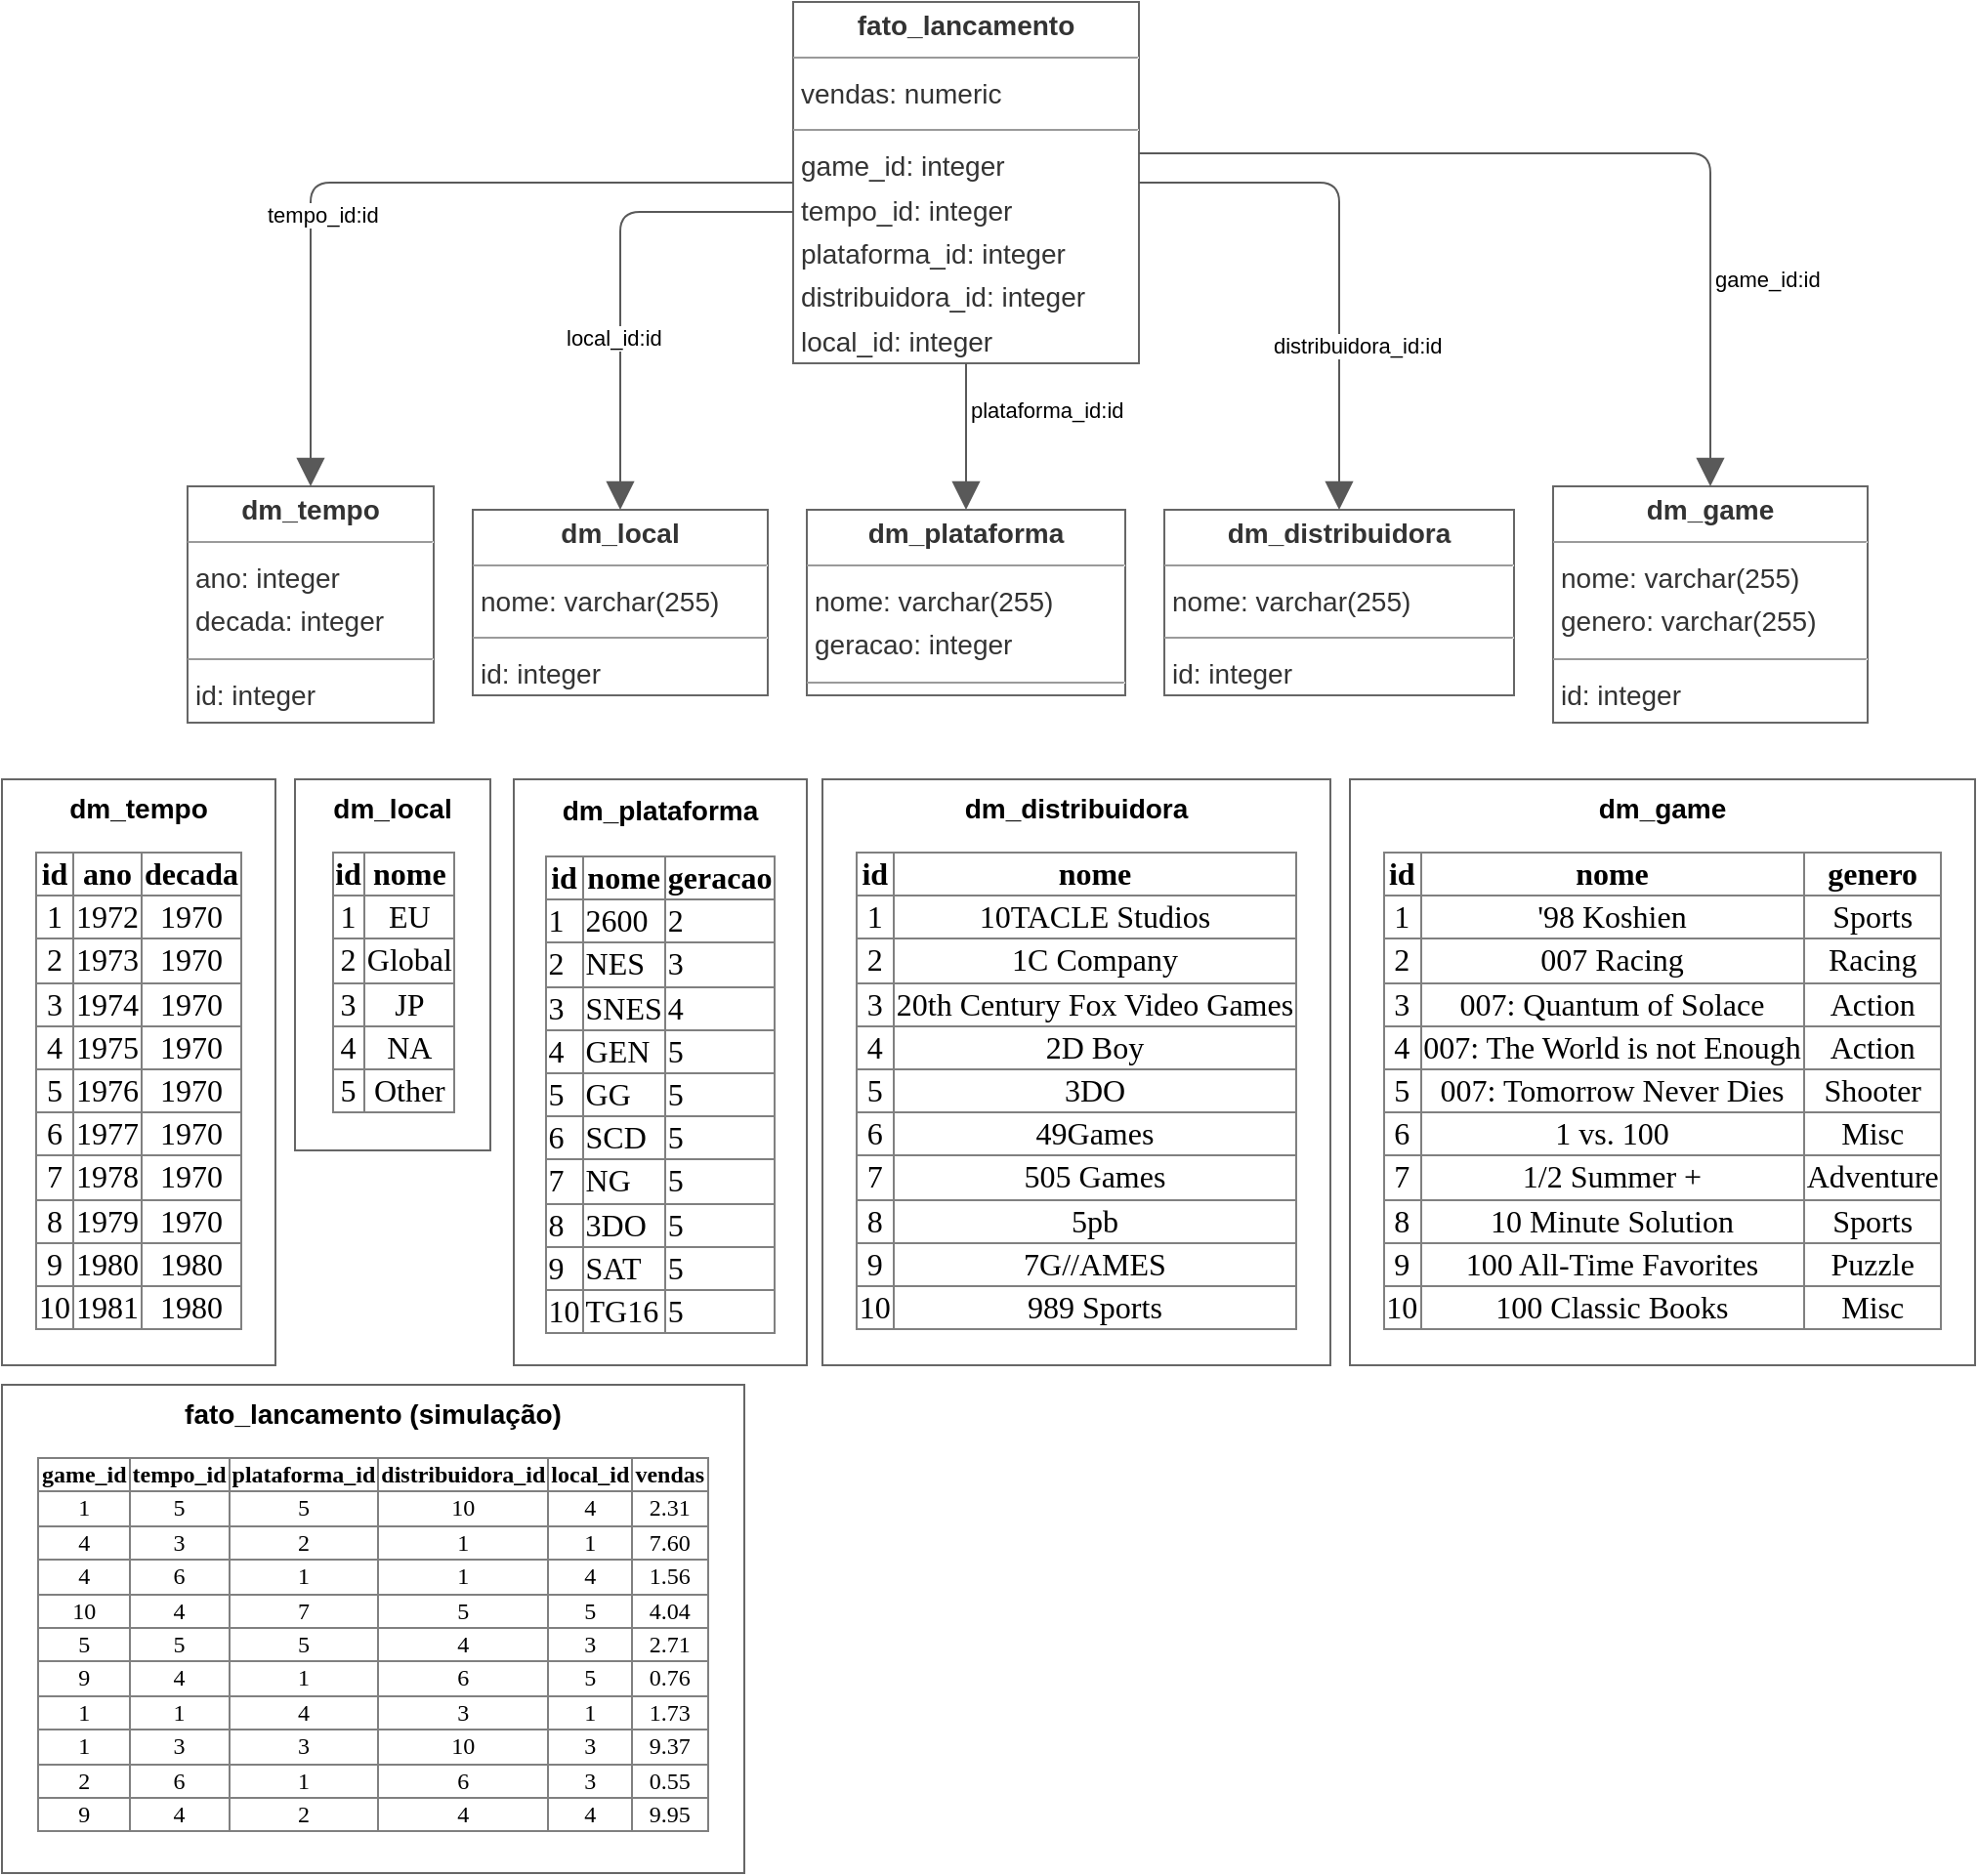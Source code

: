 <mxfile version="21.6.9" type="device">
  <diagram id="BX2FbIczCQf3k4p8E0q1" name="Page-1">
    <mxGraphModel dx="1049" dy="2044" grid="1" gridSize="10" guides="1" tooltips="1" connect="1" arrows="1" fold="1" page="0" pageScale="1" pageWidth="850" pageHeight="1100" background="none" math="0" shadow="0">
      <root>
        <mxCell id="0" />
        <mxCell id="1" parent="0" />
        <mxCell id="node3" value="&lt;p style=&quot;margin:0px;margin-top:4px;text-align:center;&quot;&gt;&lt;b&gt;dm_distribuidora&lt;/b&gt;&lt;/p&gt;&lt;hr size=&quot;1&quot;/&gt;&lt;p style=&quot;margin:0 0 0 4px;line-height:1.6;&quot;&gt; nome: varchar(255)&lt;/p&gt;&lt;hr size=&quot;1&quot;/&gt;&lt;p style=&quot;margin:0 0 0 4px;line-height:1.6;&quot;&gt; id: integer&lt;/p&gt;" style="verticalAlign=top;align=left;overflow=fill;fontSize=14;fontFamily=Helvetica;html=1;rounded=0;shadow=0;comic=0;labelBackgroundColor=none;strokeWidth=1;fillColor=none;fontColor=#333333;strokeColor=#666666;" parent="1" vertex="1">
          <mxGeometry x="615" y="92" width="179" height="95" as="geometry" />
        </mxCell>
        <mxCell id="node2" value="&lt;p style=&quot;margin:0px;margin-top:4px;text-align:center;&quot;&gt;&lt;b&gt;dm_game&lt;/b&gt;&lt;/p&gt;&lt;hr size=&quot;1&quot;/&gt;&lt;p style=&quot;margin:0 0 0 4px;line-height:1.6;&quot;&gt; nome: varchar(255)&lt;br/&gt; genero: varchar(255)&lt;/p&gt;&lt;hr size=&quot;1&quot;/&gt;&lt;p style=&quot;margin:0 0 0 4px;line-height:1.6;&quot;&gt; id: integer&lt;/p&gt;" style="verticalAlign=top;align=left;overflow=fill;fontSize=14;fontFamily=Helvetica;html=1;rounded=0;shadow=0;comic=0;labelBackgroundColor=none;strokeWidth=1;fillColor=none;fontColor=#333333;strokeColor=#666666;" parent="1" vertex="1">
          <mxGeometry x="814" y="80" width="161" height="121" as="geometry" />
        </mxCell>
        <mxCell id="node1" value="&lt;p style=&quot;margin:0px;margin-top:4px;text-align:center;&quot;&gt;&lt;b&gt;dm_local&lt;/b&gt;&lt;/p&gt;&lt;hr size=&quot;1&quot;/&gt;&lt;p style=&quot;margin:0 0 0 4px;line-height:1.6;&quot;&gt; nome: varchar(255)&lt;/p&gt;&lt;hr size=&quot;1&quot;/&gt;&lt;p style=&quot;margin:0 0 0 4px;line-height:1.6;&quot;&gt; id: integer&lt;/p&gt;" style="verticalAlign=top;align=left;overflow=fill;fontSize=14;fontFamily=Helvetica;html=1;rounded=0;shadow=0;comic=0;labelBackgroundColor=none;strokeWidth=1;fillColor=none;fontColor=#333333;strokeColor=#666666;" parent="1" vertex="1">
          <mxGeometry x="261" y="92" width="151" height="95" as="geometry" />
        </mxCell>
        <mxCell id="node4" value="&lt;p style=&quot;margin:0px;margin-top:4px;text-align:center;&quot;&gt;&lt;b&gt;dm_plataforma&lt;/b&gt;&lt;/p&gt;&lt;hr size=&quot;1&quot;/&gt;&lt;p style=&quot;margin:0 0 0 4px;line-height:1.6;&quot;&gt; nome: varchar(255)&lt;br/&gt; geracao: integer&lt;/p&gt;&lt;hr size=&quot;1&quot;/&gt;&lt;p style=&quot;margin:0 0 0 4px;line-height:1.6;&quot;&gt; id: integer&lt;/p&gt;" style="verticalAlign=top;align=left;overflow=fill;fontSize=14;fontFamily=Helvetica;html=1;rounded=0;shadow=0;comic=0;labelBackgroundColor=none;strokeWidth=1;fillColor=none;fontColor=#333333;strokeColor=#666666;" parent="1" vertex="1">
          <mxGeometry x="432" y="92" width="163" height="95" as="geometry" />
        </mxCell>
        <mxCell id="node0" value="&lt;p style=&quot;margin:0px;margin-top:4px;text-align:center;&quot;&gt;&lt;b&gt;dm_tempo&lt;/b&gt;&lt;/p&gt;&lt;hr size=&quot;1&quot;/&gt;&lt;p style=&quot;margin:0 0 0 4px;line-height:1.6;&quot;&gt; ano: integer&lt;br/&gt; decada: integer&lt;/p&gt;&lt;hr size=&quot;1&quot;/&gt;&lt;p style=&quot;margin:0 0 0 4px;line-height:1.6;&quot;&gt; id: integer&lt;/p&gt;" style="verticalAlign=top;align=left;overflow=fill;fontSize=14;fontFamily=Helvetica;html=1;rounded=0;shadow=0;comic=0;labelBackgroundColor=none;strokeWidth=1;fillColor=none;fontColor=#333333;strokeColor=#666666;" parent="1" vertex="1">
          <mxGeometry x="115" y="80" width="126" height="121" as="geometry" />
        </mxCell>
        <mxCell id="node5" value="&lt;p style=&quot;margin:0px;margin-top:4px;text-align:center;&quot;&gt;&lt;b&gt;fato_lancamento&lt;/b&gt;&lt;/p&gt;&lt;hr size=&quot;1&quot;/&gt;&lt;p style=&quot;margin:0 0 0 4px;line-height:1.6;&quot;&gt; vendas: numeric&lt;/p&gt;&lt;hr size=&quot;1&quot;/&gt;&lt;p style=&quot;margin:0 0 0 4px;line-height:1.6;&quot;&gt; game_id: integer&lt;br/&gt; tempo_id: integer&lt;br/&gt; plataforma_id: integer&lt;br/&gt; distribuidora_id: integer&lt;br/&gt; local_id: integer&lt;/p&gt;" style="verticalAlign=top;align=left;overflow=fill;fontSize=14;fontFamily=Helvetica;html=1;rounded=0;shadow=0;comic=0;labelBackgroundColor=none;strokeWidth=1;fillColor=none;fontColor=#333333;strokeColor=#666666;" parent="1" vertex="1">
          <mxGeometry x="425" y="-168" width="177" height="185" as="geometry" />
        </mxCell>
        <mxCell id="edge1" value="" style="html=1;rounded=1;edgeStyle=orthogonalEdgeStyle;dashed=0;startArrow=none;endArrow=block;endSize=12;strokeColor=#595959;exitX=1.000;exitY=0.500;exitDx=0;exitDy=0;entryX=0.500;entryY=0.000;entryDx=0;entryDy=0;" parent="1" source="node5" target="node3" edge="1">
          <mxGeometry width="50" height="50" relative="1" as="geometry">
            <Array as="points">
              <mxPoint x="705" y="-76" />
            </Array>
          </mxGeometry>
        </mxCell>
        <mxCell id="label8" value="distribuidora_id:id" style="edgeLabel;resizable=0;html=1;align=left;verticalAlign=top;strokeColor=default;" parent="edge1" vertex="1" connectable="0">
          <mxGeometry x="669" y="-5" as="geometry" />
        </mxCell>
        <mxCell id="edge0" value="" style="html=1;rounded=1;edgeStyle=orthogonalEdgeStyle;dashed=0;startArrow=none;endArrow=block;endSize=12;strokeColor=#595959;exitX=1.000;exitY=0.419;exitDx=0;exitDy=0;entryX=0.500;entryY=0.000;entryDx=0;entryDy=0;" parent="1" source="node5" target="node2" edge="1">
          <mxGeometry width="50" height="50" relative="1" as="geometry">
            <Array as="points">
              <mxPoint x="895" y="-91" />
            </Array>
          </mxGeometry>
        </mxCell>
        <mxCell id="label2" value="game_id:id" style="edgeLabel;resizable=0;html=1;align=left;verticalAlign=top;strokeColor=default;" parent="edge0" vertex="1" connectable="0">
          <mxGeometry x="895" y="-39" as="geometry" />
        </mxCell>
        <mxCell id="edge3" value="" style="html=1;rounded=1;edgeStyle=orthogonalEdgeStyle;dashed=0;startArrow=none;endArrow=block;endSize=12;strokeColor=#595959;exitX=0.000;exitY=0.581;exitDx=0;exitDy=0;entryX=0.500;entryY=0.000;entryDx=0;entryDy=0;" parent="1" source="node5" target="node1" edge="1">
          <mxGeometry width="50" height="50" relative="1" as="geometry">
            <Array as="points">
              <mxPoint x="337" y="-61" />
            </Array>
          </mxGeometry>
        </mxCell>
        <mxCell id="label20" value="local_id:id" style="edgeLabel;resizable=0;html=1;align=left;verticalAlign=top;strokeColor=default;" parent="edge3" vertex="1" connectable="0">
          <mxGeometry x="307" y="-9" as="geometry" />
        </mxCell>
        <mxCell id="edge2" value="" style="html=1;rounded=1;edgeStyle=orthogonalEdgeStyle;dashed=0;startArrow=none;endArrow=block;endSize=12;strokeColor=#595959;exitX=0.500;exitY=1.000;exitDx=0;exitDy=0;entryX=0.500;entryY=0.000;entryDx=0;entryDy=0;" parent="1" source="node5" target="node4" edge="1">
          <mxGeometry width="50" height="50" relative="1" as="geometry">
            <Array as="points" />
          </mxGeometry>
        </mxCell>
        <mxCell id="label14" value="plataforma_id:id" style="edgeLabel;resizable=0;html=1;align=left;verticalAlign=top;strokeColor=default;" parent="edge2" vertex="1" connectable="0">
          <mxGeometry x="514" y="28" as="geometry" />
        </mxCell>
        <mxCell id="edge4" value="" style="html=1;rounded=1;edgeStyle=orthogonalEdgeStyle;dashed=0;startArrow=none;endArrow=block;endSize=12;strokeColor=#595959;exitX=0.000;exitY=0.500;exitDx=0;exitDy=0;entryX=0.500;entryY=0.000;entryDx=0;entryDy=0;" parent="1" source="node5" target="node0" edge="1">
          <mxGeometry width="50" height="50" relative="1" as="geometry">
            <Array as="points">
              <mxPoint x="178" y="-76" />
            </Array>
          </mxGeometry>
        </mxCell>
        <mxCell id="label26" value="tempo_id:id" style="edgeLabel;resizable=0;html=1;align=left;verticalAlign=top;strokeColor=default;" parent="edge4" vertex="1" connectable="0">
          <mxGeometry x="154" y="-72" as="geometry" />
        </mxCell>
        <mxCell id="fTfwtxXOAS0Pf3TIeeyg-40" value="" style="group;fillColor=none;strokeColor=#666666;fontColor=#333333;" parent="1" vertex="1" connectable="0">
          <mxGeometry x="440" y="230" width="260" height="300" as="geometry" />
        </mxCell>
        <mxCell id="fTfwtxXOAS0Pf3TIeeyg-37" value="&lt;table border=&quot;1&quot; style=&quot;color: rgb(0, 0, 0); font-family: &amp;quot;Times New Roman&amp;quot;; font-size: medium; font-style: normal; font-variant-ligatures: normal; font-variant-caps: normal; font-weight: 400; letter-spacing: normal; orphans: 2; text-transform: none; widows: 2; word-spacing: 0px; -webkit-text-stroke-width: 0px; text-decoration-thickness: initial; text-decoration-style: initial; text-decoration-color: initial; border-collapse: collapse;&quot;&gt;&lt;tbody&gt;&lt;tr&gt;&lt;th&gt;id&lt;/th&gt;&lt;th&gt;nome&lt;/th&gt;&lt;/tr&gt;&lt;tr&gt;&lt;td&gt;1&lt;/td&gt;&lt;td&gt;10TACLE Studios&lt;/td&gt;&lt;/tr&gt;&lt;tr&gt;&lt;td&gt;2&lt;/td&gt;&lt;td&gt;1C Company&lt;/td&gt;&lt;/tr&gt;&lt;tr&gt;&lt;td&gt;3&lt;/td&gt;&lt;td&gt;20th Century Fox Video Games&lt;/td&gt;&lt;/tr&gt;&lt;tr&gt;&lt;td&gt;4&lt;/td&gt;&lt;td&gt;2D Boy&lt;/td&gt;&lt;/tr&gt;&lt;tr&gt;&lt;td&gt;5&lt;/td&gt;&lt;td&gt;3DO&lt;/td&gt;&lt;/tr&gt;&lt;tr&gt;&lt;td&gt;6&lt;/td&gt;&lt;td&gt;49Games&lt;/td&gt;&lt;/tr&gt;&lt;tr&gt;&lt;td&gt;7&lt;/td&gt;&lt;td&gt;505 Games&lt;/td&gt;&lt;/tr&gt;&lt;tr&gt;&lt;td&gt;8&lt;/td&gt;&lt;td&gt;5pb&lt;/td&gt;&lt;/tr&gt;&lt;tr&gt;&lt;td&gt;9&lt;/td&gt;&lt;td&gt;7G//AMES&lt;/td&gt;&lt;/tr&gt;&lt;tr&gt;&lt;td&gt;10&lt;/td&gt;&lt;td&gt;989 Sports&lt;/td&gt;&lt;/tr&gt;&lt;/tbody&gt;&lt;/table&gt;" style="text;whiteSpace=wrap;html=1;align=center;fillColor=none;" parent="fTfwtxXOAS0Pf3TIeeyg-40" vertex="1">
          <mxGeometry y="30" width="260" height="270" as="geometry" />
        </mxCell>
        <mxCell id="fTfwtxXOAS0Pf3TIeeyg-39" value="&lt;b style=&quot;border-color: var(--border-color); font-size: 14px;&quot;&gt;dm_distribuidora&lt;/b&gt;" style="text;html=1;strokeColor=none;fillColor=none;align=center;verticalAlign=middle;whiteSpace=wrap;rounded=0;" parent="fTfwtxXOAS0Pf3TIeeyg-40" vertex="1">
          <mxGeometry width="260" height="30" as="geometry" />
        </mxCell>
        <mxCell id="fTfwtxXOAS0Pf3TIeeyg-42" value="" style="group;fillColor=none;fontColor=#333333;strokeColor=#666666;" parent="1" vertex="1" connectable="0">
          <mxGeometry x="710" y="230" width="320" height="300" as="geometry" />
        </mxCell>
        <mxCell id="fTfwtxXOAS0Pf3TIeeyg-38" value="&lt;table border=&quot;1&quot; style=&quot;color: rgb(0, 0, 0); font-family: &amp;quot;Times New Roman&amp;quot;; font-size: medium; font-style: normal; font-variant-ligatures: normal; font-variant-caps: normal; font-weight: 400; letter-spacing: normal; orphans: 2; text-transform: none; widows: 2; word-spacing: 0px; -webkit-text-stroke-width: 0px; text-decoration-thickness: initial; text-decoration-style: initial; text-decoration-color: initial; border-collapse: collapse;&quot;&gt;&lt;tbody&gt;&lt;tr&gt;&lt;th&gt;id&lt;/th&gt;&lt;th&gt;nome&lt;/th&gt;&lt;th&gt;genero&lt;/th&gt;&lt;/tr&gt;&lt;tr&gt;&lt;td&gt;1&lt;/td&gt;&lt;td&gt;&#39;98 Koshien&lt;/td&gt;&lt;td&gt;Sports&lt;/td&gt;&lt;/tr&gt;&lt;tr&gt;&lt;td&gt;2&lt;/td&gt;&lt;td&gt;007 Racing&lt;/td&gt;&lt;td&gt;Racing&lt;/td&gt;&lt;/tr&gt;&lt;tr&gt;&lt;td&gt;3&lt;/td&gt;&lt;td&gt;007: Quantum of Solace&lt;/td&gt;&lt;td&gt;Action&lt;/td&gt;&lt;/tr&gt;&lt;tr&gt;&lt;td&gt;4&lt;/td&gt;&lt;td&gt;007: The World is not Enough&lt;/td&gt;&lt;td&gt;Action&lt;/td&gt;&lt;/tr&gt;&lt;tr&gt;&lt;td&gt;5&lt;/td&gt;&lt;td&gt;007: Tomorrow Never Dies&lt;/td&gt;&lt;td&gt;Shooter&lt;/td&gt;&lt;/tr&gt;&lt;tr&gt;&lt;td&gt;6&lt;/td&gt;&lt;td&gt;1 vs. 100&lt;/td&gt;&lt;td&gt;Misc&lt;/td&gt;&lt;/tr&gt;&lt;tr&gt;&lt;td&gt;7&lt;/td&gt;&lt;td&gt;1/2 Summer +&lt;/td&gt;&lt;td&gt;Adventure&lt;/td&gt;&lt;/tr&gt;&lt;tr&gt;&lt;td&gt;8&lt;/td&gt;&lt;td&gt;10 Minute Solution&lt;/td&gt;&lt;td&gt;Sports&lt;/td&gt;&lt;/tr&gt;&lt;tr&gt;&lt;td&gt;9&lt;/td&gt;&lt;td&gt;100 All-Time Favorites&lt;/td&gt;&lt;td&gt;Puzzle&lt;/td&gt;&lt;/tr&gt;&lt;tr&gt;&lt;td&gt;10&lt;/td&gt;&lt;td&gt;100 Classic Books&lt;/td&gt;&lt;td&gt;Misc&lt;/td&gt;&lt;/tr&gt;&lt;/tbody&gt;&lt;/table&gt;" style="text;whiteSpace=wrap;html=1;align=center;fillColor=none;" parent="fTfwtxXOAS0Pf3TIeeyg-42" vertex="1">
          <mxGeometry y="30" width="320" height="270" as="geometry" />
        </mxCell>
        <mxCell id="fTfwtxXOAS0Pf3TIeeyg-41" value="&lt;b style=&quot;border-color: var(--border-color); font-size: 14px;&quot;&gt;dm_game&lt;/b&gt;" style="text;html=1;strokeColor=none;fillColor=none;align=center;verticalAlign=middle;whiteSpace=wrap;rounded=0;" parent="fTfwtxXOAS0Pf3TIeeyg-42" vertex="1">
          <mxGeometry width="320" height="30" as="geometry" />
        </mxCell>
        <mxCell id="fTfwtxXOAS0Pf3TIeeyg-46" value="" style="group;fillColor=none;fontColor=#333333;strokeColor=#666666;" parent="1" vertex="1" connectable="0">
          <mxGeometry x="170" y="230" width="100" height="190" as="geometry" />
        </mxCell>
        <mxCell id="fTfwtxXOAS0Pf3TIeeyg-33" value="&lt;table border=&quot;1&quot; style=&quot;font-family: &amp;quot;Times New Roman&amp;quot;; font-size: medium; font-style: normal; font-variant-ligatures: normal; font-variant-caps: normal; font-weight: 400; letter-spacing: normal; orphans: 2; text-transform: none; widows: 2; word-spacing: 0px; -webkit-text-stroke-width: 0px; text-decoration-thickness: initial; text-decoration-style: initial; text-decoration-color: initial; border-collapse: collapse;&quot;&gt;&lt;tbody&gt;&lt;tr&gt;&lt;th&gt;id&lt;/th&gt;&lt;th&gt;nome&lt;/th&gt;&lt;/tr&gt;&lt;tr&gt;&lt;td&gt;1&lt;/td&gt;&lt;td&gt;EU&lt;/td&gt;&lt;/tr&gt;&lt;tr&gt;&lt;td&gt;2&lt;/td&gt;&lt;td&gt;Global&lt;/td&gt;&lt;/tr&gt;&lt;tr&gt;&lt;td&gt;3&lt;/td&gt;&lt;td&gt;JP&lt;/td&gt;&lt;/tr&gt;&lt;tr&gt;&lt;td&gt;4&lt;/td&gt;&lt;td&gt;NA&lt;/td&gt;&lt;/tr&gt;&lt;tr&gt;&lt;td&gt;5&lt;/td&gt;&lt;td&gt;Other&lt;/td&gt;&lt;/tr&gt;&lt;/tbody&gt;&lt;/table&gt;" style="text;html=1;align=center;fillColor=none;" parent="fTfwtxXOAS0Pf3TIeeyg-46" vertex="1">
          <mxGeometry y="30" width="100" height="160" as="geometry" />
        </mxCell>
        <mxCell id="fTfwtxXOAS0Pf3TIeeyg-45" value="&lt;b style=&quot;border-color: var(--border-color); font-size: 14px;&quot;&gt;dm_local&lt;/b&gt;" style="text;html=1;strokeColor=none;fillColor=none;align=center;verticalAlign=middle;whiteSpace=wrap;rounded=0;" parent="fTfwtxXOAS0Pf3TIeeyg-46" vertex="1">
          <mxGeometry width="100" height="30" as="geometry" />
        </mxCell>
        <mxCell id="fTfwtxXOAS0Pf3TIeeyg-49" value="" style="group;fillColor=none;fontColor=#333333;strokeColor=#666666;" parent="1" vertex="1" connectable="0">
          <mxGeometry x="20" y="230" width="140" height="300" as="geometry" />
        </mxCell>
        <mxCell id="fTfwtxXOAS0Pf3TIeeyg-35" value="&lt;table border=&quot;1&quot; style=&quot;color: rgb(0, 0, 0); font-family: &amp;quot;Times New Roman&amp;quot;; font-size: medium; font-style: normal; font-variant-ligatures: normal; font-variant-caps: normal; font-weight: 400; letter-spacing: normal; orphans: 2; text-transform: none; widows: 2; word-spacing: 0px; -webkit-text-stroke-width: 0px; text-decoration-thickness: initial; text-decoration-style: initial; text-decoration-color: initial; border-collapse: collapse;&quot;&gt;&lt;tbody&gt;&lt;tr&gt;&lt;th&gt;id&lt;/th&gt;&lt;th&gt;ano&lt;/th&gt;&lt;th&gt;decada&lt;/th&gt;&lt;/tr&gt;&lt;tr&gt;&lt;td&gt;1&lt;/td&gt;&lt;td&gt;1972&lt;/td&gt;&lt;td&gt;1970&lt;/td&gt;&lt;/tr&gt;&lt;tr&gt;&lt;td&gt;2&lt;/td&gt;&lt;td&gt;1973&lt;/td&gt;&lt;td&gt;1970&lt;/td&gt;&lt;/tr&gt;&lt;tr&gt;&lt;td&gt;3&lt;/td&gt;&lt;td&gt;1974&lt;/td&gt;&lt;td&gt;1970&lt;/td&gt;&lt;/tr&gt;&lt;tr&gt;&lt;td&gt;4&lt;/td&gt;&lt;td&gt;1975&lt;/td&gt;&lt;td&gt;1970&lt;/td&gt;&lt;/tr&gt;&lt;tr&gt;&lt;td&gt;5&lt;/td&gt;&lt;td&gt;1976&lt;/td&gt;&lt;td&gt;1970&lt;/td&gt;&lt;/tr&gt;&lt;tr&gt;&lt;td&gt;6&lt;/td&gt;&lt;td&gt;1977&lt;/td&gt;&lt;td&gt;1970&lt;/td&gt;&lt;/tr&gt;&lt;tr&gt;&lt;td&gt;7&lt;/td&gt;&lt;td&gt;1978&lt;/td&gt;&lt;td&gt;1970&lt;/td&gt;&lt;/tr&gt;&lt;tr&gt;&lt;td&gt;8&lt;/td&gt;&lt;td&gt;1979&lt;/td&gt;&lt;td&gt;1970&lt;/td&gt;&lt;/tr&gt;&lt;tr&gt;&lt;td&gt;9&lt;/td&gt;&lt;td&gt;1980&lt;/td&gt;&lt;td&gt;1980&lt;/td&gt;&lt;/tr&gt;&lt;tr&gt;&lt;td&gt;10&lt;/td&gt;&lt;td&gt;1981&lt;/td&gt;&lt;td&gt;1980&lt;/td&gt;&lt;/tr&gt;&lt;/tbody&gt;&lt;/table&gt;" style="text;whiteSpace=wrap;html=1;align=center;fillColor=none;" parent="fTfwtxXOAS0Pf3TIeeyg-49" vertex="1">
          <mxGeometry y="30" width="140" height="270" as="geometry" />
        </mxCell>
        <mxCell id="fTfwtxXOAS0Pf3TIeeyg-47" value="&lt;b style=&quot;border-color: var(--border-color); font-size: 14px;&quot;&gt;dm_tempo&lt;/b&gt;" style="text;html=1;strokeColor=none;fillColor=none;align=center;verticalAlign=middle;whiteSpace=wrap;rounded=0;" parent="fTfwtxXOAS0Pf3TIeeyg-49" vertex="1">
          <mxGeometry width="140" height="30" as="geometry" />
        </mxCell>
        <mxCell id="fTfwtxXOAS0Pf3TIeeyg-51" value="" style="group;fillColor=none;fontColor=#333333;strokeColor=#666666;" parent="1" vertex="1" connectable="0">
          <mxGeometry x="282" y="230" width="150" height="300" as="geometry" />
        </mxCell>
        <mxCell id="fTfwtxXOAS0Pf3TIeeyg-34" value="&lt;table style=&quot;font-family: &amp;quot;Times New Roman&amp;quot;; font-size: medium; text-align: start; border-collapse: collapse;&quot; border=&quot;1&quot;&gt;&lt;tbody&gt;&lt;tr&gt;&lt;th&gt;id&lt;/th&gt;&lt;th&gt;nome&lt;/th&gt;&lt;th&gt;geracao&lt;/th&gt;&lt;/tr&gt;&lt;tr&gt;&lt;td&gt;1&lt;/td&gt;&lt;td&gt;2600&lt;/td&gt;&lt;td&gt;2&lt;/td&gt;&lt;/tr&gt;&lt;tr&gt;&lt;td&gt;2&lt;/td&gt;&lt;td&gt;NES&lt;/td&gt;&lt;td&gt;3&lt;/td&gt;&lt;/tr&gt;&lt;tr&gt;&lt;td&gt;3&lt;/td&gt;&lt;td&gt;SNES&lt;/td&gt;&lt;td&gt;4&lt;/td&gt;&lt;/tr&gt;&lt;tr&gt;&lt;td&gt;4&lt;/td&gt;&lt;td&gt;GEN&lt;/td&gt;&lt;td&gt;5&lt;/td&gt;&lt;/tr&gt;&lt;tr&gt;&lt;td&gt;5&lt;/td&gt;&lt;td&gt;GG&lt;/td&gt;&lt;td&gt;5&lt;/td&gt;&lt;/tr&gt;&lt;tr&gt;&lt;td&gt;6&lt;/td&gt;&lt;td&gt;SCD&lt;/td&gt;&lt;td&gt;5&lt;/td&gt;&lt;/tr&gt;&lt;tr&gt;&lt;td&gt;7&lt;/td&gt;&lt;td&gt;NG&lt;/td&gt;&lt;td&gt;5&lt;/td&gt;&lt;/tr&gt;&lt;tr&gt;&lt;td&gt;8&lt;/td&gt;&lt;td&gt;3DO&lt;/td&gt;&lt;td&gt;5&lt;/td&gt;&lt;/tr&gt;&lt;tr&gt;&lt;td&gt;9&lt;/td&gt;&lt;td&gt;SAT&lt;/td&gt;&lt;td&gt;5&lt;/td&gt;&lt;/tr&gt;&lt;tr&gt;&lt;td&gt;10&lt;/td&gt;&lt;td&gt;TG16&lt;/td&gt;&lt;td&gt;5&lt;/td&gt;&lt;/tr&gt;&lt;/tbody&gt;&lt;/table&gt;" style="text;whiteSpace=wrap;html=1;align=center;fillColor=none;" parent="fTfwtxXOAS0Pf3TIeeyg-51" vertex="1">
          <mxGeometry y="32.143" width="150" height="267.857" as="geometry" />
        </mxCell>
        <mxCell id="fTfwtxXOAS0Pf3TIeeyg-50" value="&lt;b style=&quot;border-color: var(--border-color); font-size: 14px;&quot;&gt;dm_plataforma&lt;/b&gt;" style="text;html=1;strokeColor=none;fillColor=none;align=center;verticalAlign=middle;whiteSpace=wrap;rounded=0;" parent="fTfwtxXOAS0Pf3TIeeyg-51" vertex="1">
          <mxGeometry width="150" height="32.143" as="geometry" />
        </mxCell>
        <mxCell id="fTfwtxXOAS0Pf3TIeeyg-58" value="" style="group;fillColor=none;fontColor=#333333;strokeColor=#666666;" parent="1" vertex="1" connectable="0">
          <mxGeometry x="20" y="540" width="380" height="250" as="geometry" />
        </mxCell>
        <mxCell id="fTfwtxXOAS0Pf3TIeeyg-56" value="&lt;table border=&quot;1&quot; style=&quot;font-family: &amp;quot;Times New Roman&amp;quot;; letter-spacing: normal; orphans: 2; text-transform: none; widows: 2; word-spacing: 0px; -webkit-text-stroke-width: 0px; text-decoration-thickness: initial; text-decoration-style: initial; text-decoration-color: initial; border-collapse: collapse;&quot;&gt;&lt;thead&gt;&lt;tr style=&quot;&quot;&gt;&lt;th&gt;game_id&lt;/th&gt;&lt;th&gt;tempo_id&lt;/th&gt;&lt;th&gt;plataforma_id&lt;/th&gt;&lt;th&gt;distribuidora_id&lt;/th&gt;&lt;th&gt;local_id&lt;/th&gt;&lt;th&gt;vendas&lt;/th&gt;&lt;/tr&gt;&lt;/thead&gt;&lt;tbody&gt;&lt;tr&gt;&lt;td&gt;1&lt;/td&gt;&lt;td&gt;5&lt;/td&gt;&lt;td&gt;5&lt;/td&gt;&lt;td&gt;10&lt;/td&gt;&lt;td&gt;4&lt;/td&gt;&lt;td&gt;2.31&lt;/td&gt;&lt;/tr&gt;&lt;tr&gt;&lt;td&gt;4&lt;/td&gt;&lt;td&gt;3&lt;/td&gt;&lt;td&gt;2&lt;/td&gt;&lt;td&gt;1&lt;/td&gt;&lt;td&gt;1&lt;/td&gt;&lt;td&gt;7.60&lt;/td&gt;&lt;/tr&gt;&lt;tr&gt;&lt;td&gt;4&lt;/td&gt;&lt;td&gt;6&lt;/td&gt;&lt;td&gt;1&lt;/td&gt;&lt;td&gt;1&lt;/td&gt;&lt;td&gt;4&lt;/td&gt;&lt;td&gt;1.56&lt;/td&gt;&lt;/tr&gt;&lt;tr&gt;&lt;td&gt;10&lt;/td&gt;&lt;td&gt;4&lt;/td&gt;&lt;td&gt;7&lt;/td&gt;&lt;td&gt;5&lt;/td&gt;&lt;td&gt;5&lt;/td&gt;&lt;td&gt;4.04&lt;/td&gt;&lt;/tr&gt;&lt;tr&gt;&lt;td&gt;5&lt;/td&gt;&lt;td&gt;5&lt;/td&gt;&lt;td&gt;5&lt;/td&gt;&lt;td&gt;4&lt;/td&gt;&lt;td&gt;3&lt;/td&gt;&lt;td&gt;2.71&lt;/td&gt;&lt;/tr&gt;&lt;tr&gt;&lt;td&gt;9&lt;/td&gt;&lt;td&gt;4&lt;/td&gt;&lt;td&gt;1&lt;/td&gt;&lt;td&gt;6&lt;/td&gt;&lt;td&gt;5&lt;/td&gt;&lt;td&gt;0.76&lt;/td&gt;&lt;/tr&gt;&lt;tr&gt;&lt;td&gt;1&lt;/td&gt;&lt;td&gt;1&lt;/td&gt;&lt;td&gt;4&lt;/td&gt;&lt;td&gt;3&lt;/td&gt;&lt;td&gt;1&lt;/td&gt;&lt;td&gt;1.73&lt;/td&gt;&lt;/tr&gt;&lt;tr&gt;&lt;td&gt;1&lt;/td&gt;&lt;td&gt;3&lt;/td&gt;&lt;td&gt;3&lt;/td&gt;&lt;td&gt;10&lt;/td&gt;&lt;td&gt;3&lt;/td&gt;&lt;td&gt;9.37&lt;/td&gt;&lt;/tr&gt;&lt;tr&gt;&lt;td&gt;2&lt;/td&gt;&lt;td&gt;6&lt;/td&gt;&lt;td&gt;1&lt;/td&gt;&lt;td&gt;6&lt;/td&gt;&lt;td&gt;3&lt;/td&gt;&lt;td&gt;0.55&lt;/td&gt;&lt;/tr&gt;&lt;tr&gt;&lt;td&gt;9&lt;/td&gt;&lt;td&gt;4&lt;/td&gt;&lt;td&gt;2&lt;/td&gt;&lt;td&gt;4&lt;/td&gt;&lt;td&gt;4&lt;/td&gt;&lt;td&gt;9.95&lt;/td&gt;&lt;/tr&gt;&lt;/tbody&gt;&lt;/table&gt;" style="text;whiteSpace=wrap;html=1;align=center;" parent="fTfwtxXOAS0Pf3TIeeyg-58" vertex="1">
          <mxGeometry y="30" width="380" height="220" as="geometry" />
        </mxCell>
        <mxCell id="fTfwtxXOAS0Pf3TIeeyg-57" value="&lt;b style=&quot;border-color: var(--border-color); font-size: 14px;&quot;&gt;fato_lancamento (simulação)&lt;/b&gt;" style="text;html=1;strokeColor=none;fillColor=none;align=center;verticalAlign=middle;whiteSpace=wrap;rounded=0;" parent="fTfwtxXOAS0Pf3TIeeyg-58" vertex="1">
          <mxGeometry width="380" height="30" as="geometry" />
        </mxCell>
      </root>
    </mxGraphModel>
  </diagram>
</mxfile>
